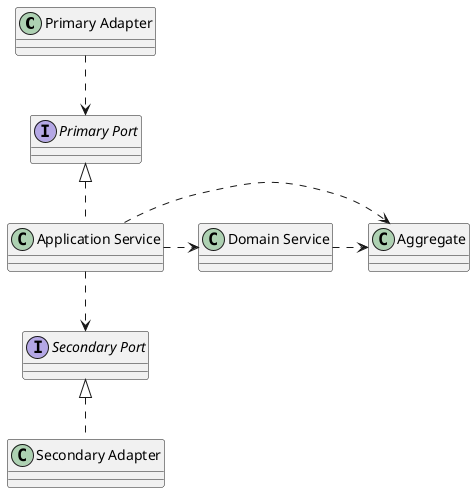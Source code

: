 @startuml

class "Primary Adapter" as PrimaryAdapter
class "Secondary Adapter" as SecondaryAdapter
interface "Primary Port" as PrimaryPort
interface "Secondary Port" as SecondaryPort
class "Application Service" as ApplicationService
class "Domain Service" as DomainService
class "Aggregate" as Aggregate

PrimaryAdapter .down.> PrimaryPort
ApplicationService .up.|> PrimaryPort
ApplicationService .right..> Aggregate
ApplicationService .right.> DomainService
DomainService .right.> Aggregate

ApplicationService .down.> SecondaryPort
SecondaryPort <|.down. SecondaryAdapter
@enduml


